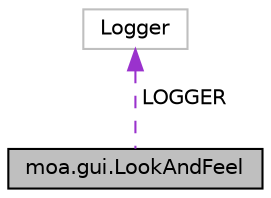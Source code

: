 digraph "moa.gui.LookAndFeel"
{
 // LATEX_PDF_SIZE
  edge [fontname="Helvetica",fontsize="10",labelfontname="Helvetica",labelfontsize="10"];
  node [fontname="Helvetica",fontsize="10",shape=record];
  Node1 [label="moa.gui.LookAndFeel",height=0.2,width=0.4,color="black", fillcolor="grey75", style="filled", fontcolor="black",tooltip=" "];
  Node2 -> Node1 [dir="back",color="darkorchid3",fontsize="10",style="dashed",label=" LOGGER" ,fontname="Helvetica"];
  Node2 [label="Logger",height=0.2,width=0.4,color="grey75", fillcolor="white", style="filled",tooltip=" "];
}
